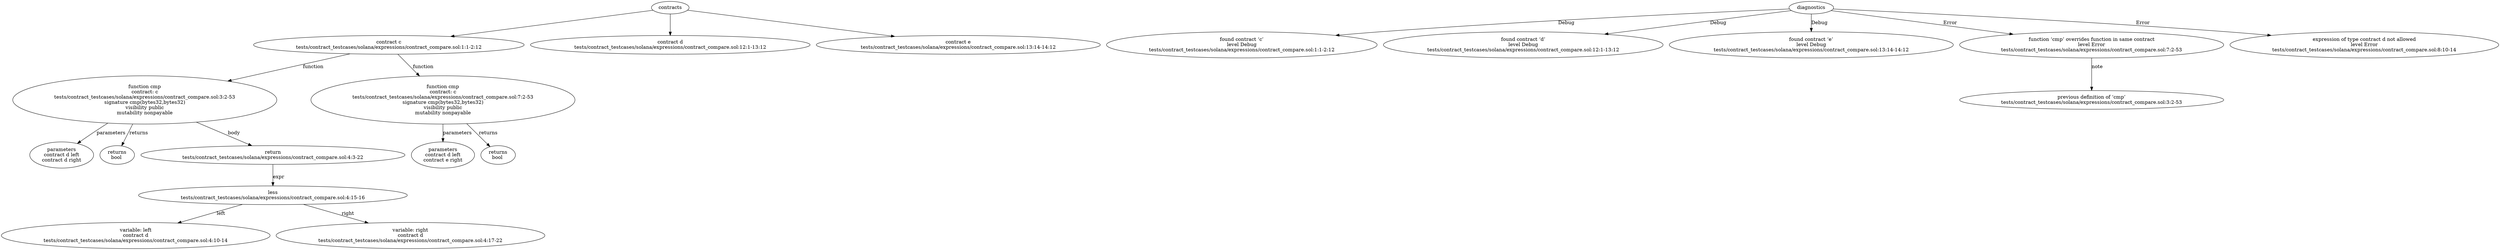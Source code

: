 strict digraph "tests/contract_testcases/solana/expressions/contract_compare.sol" {
	contract [label="contract c\ntests/contract_testcases/solana/expressions/contract_compare.sol:1:1-2:12"]
	cmp [label="function cmp\ncontract: c\ntests/contract_testcases/solana/expressions/contract_compare.sol:3:2-53\nsignature cmp(bytes32,bytes32)\nvisibility public\nmutability nonpayable"]
	parameters [label="parameters\ncontract d left\ncontract d right"]
	returns [label="returns\nbool "]
	return [label="return\ntests/contract_testcases/solana/expressions/contract_compare.sol:4:3-22"]
	less [label="less\ntests/contract_testcases/solana/expressions/contract_compare.sol:4:15-16"]
	variable [label="variable: left\ncontract d\ntests/contract_testcases/solana/expressions/contract_compare.sol:4:10-14"]
	variable_8 [label="variable: right\ncontract d\ntests/contract_testcases/solana/expressions/contract_compare.sol:4:17-22"]
	cmp_9 [label="function cmp\ncontract: c\ntests/contract_testcases/solana/expressions/contract_compare.sol:7:2-53\nsignature cmp(bytes32,bytes32)\nvisibility public\nmutability nonpayable"]
	parameters_10 [label="parameters\ncontract d left\ncontract e right"]
	returns_11 [label="returns\nbool "]
	contract_12 [label="contract d\ntests/contract_testcases/solana/expressions/contract_compare.sol:12:1-13:12"]
	contract_13 [label="contract e\ntests/contract_testcases/solana/expressions/contract_compare.sol:13:14-14:12"]
	diagnostic [label="found contract ‘c’\nlevel Debug\ntests/contract_testcases/solana/expressions/contract_compare.sol:1:1-2:12"]
	diagnostic_16 [label="found contract ‘d’\nlevel Debug\ntests/contract_testcases/solana/expressions/contract_compare.sol:12:1-13:12"]
	diagnostic_17 [label="found contract ‘e’\nlevel Debug\ntests/contract_testcases/solana/expressions/contract_compare.sol:13:14-14:12"]
	diagnostic_18 [label="function ‘cmp’ overrides function in same contract\nlevel Error\ntests/contract_testcases/solana/expressions/contract_compare.sol:7:2-53"]
	note [label="previous definition of ‘cmp’\ntests/contract_testcases/solana/expressions/contract_compare.sol:3:2-53"]
	diagnostic_20 [label="expression of type contract d not allowed\nlevel Error\ntests/contract_testcases/solana/expressions/contract_compare.sol:8:10-14"]
	contracts -> contract
	contract -> cmp [label="function"]
	cmp -> parameters [label="parameters"]
	cmp -> returns [label="returns"]
	cmp -> return [label="body"]
	return -> less [label="expr"]
	less -> variable [label="left"]
	less -> variable_8 [label="right"]
	contract -> cmp_9 [label="function"]
	cmp_9 -> parameters_10 [label="parameters"]
	cmp_9 -> returns_11 [label="returns"]
	contracts -> contract_12
	contracts -> contract_13
	diagnostics -> diagnostic [label="Debug"]
	diagnostics -> diagnostic_16 [label="Debug"]
	diagnostics -> diagnostic_17 [label="Debug"]
	diagnostics -> diagnostic_18 [label="Error"]
	diagnostic_18 -> note [label="note"]
	diagnostics -> diagnostic_20 [label="Error"]
}
